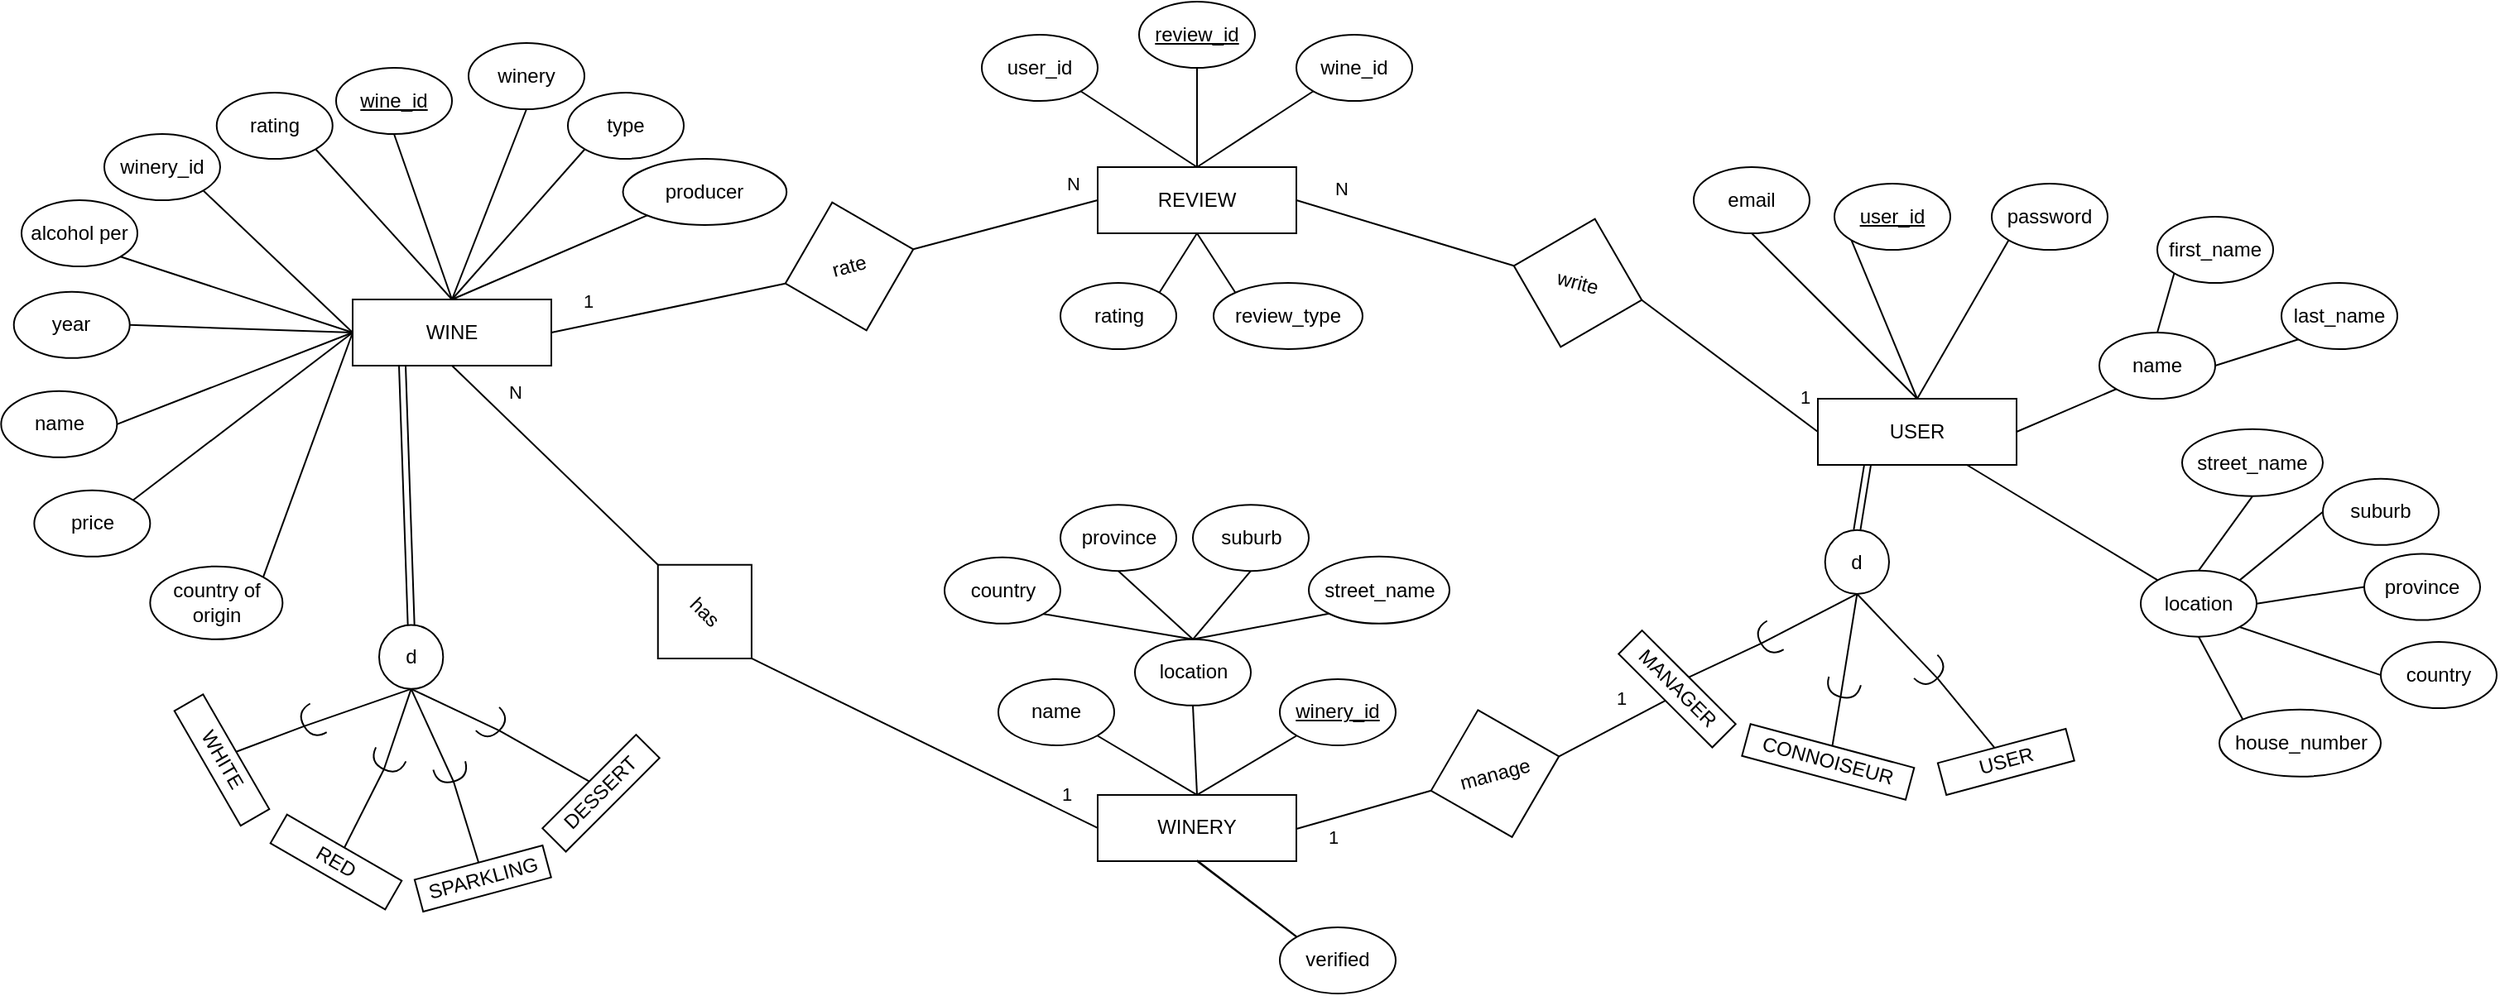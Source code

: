 <mxfile version="21.3.7" type="device">
  <diagram id="R2lEEEUBdFMjLlhIrx00" name="Page-1">
    <mxGraphModel dx="2692" dy="1970" grid="1" gridSize="10" guides="1" tooltips="1" connect="1" arrows="1" fold="1" page="1" pageScale="1" pageWidth="850" pageHeight="1100" math="0" shadow="0" extFonts="Permanent Marker^https://fonts.googleapis.com/css?family=Permanent+Marker">
      <root>
        <mxCell id="0" />
        <mxCell id="1" parent="0" />
        <mxCell id="uIdBbjLxFniSCo1o9cFx-1" value="WINE" style="rounded=0;whiteSpace=wrap;html=1;" parent="1" vertex="1">
          <mxGeometry x="20" y="70" width="120" height="40" as="geometry" />
        </mxCell>
        <mxCell id="uIdBbjLxFniSCo1o9cFx-4" value="&lt;u&gt;wine_id&lt;/u&gt;" style="ellipse;whiteSpace=wrap;html=1;" parent="1" vertex="1">
          <mxGeometry x="10" y="-70" width="70" height="40" as="geometry" />
        </mxCell>
        <mxCell id="uIdBbjLxFniSCo1o9cFx-5" value="" style="endArrow=none;html=1;rounded=0;exitX=0.5;exitY=0;exitDx=0;exitDy=0;entryX=0.5;entryY=1;entryDx=0;entryDy=0;" parent="1" source="uIdBbjLxFniSCo1o9cFx-1" target="uIdBbjLxFniSCo1o9cFx-4" edge="1">
          <mxGeometry width="50" height="50" relative="1" as="geometry">
            <mxPoint x="100" y="70" as="sourcePoint" />
            <mxPoint x="80" y="-20" as="targetPoint" />
          </mxGeometry>
        </mxCell>
        <mxCell id="uIdBbjLxFniSCo1o9cFx-6" value="type" style="ellipse;whiteSpace=wrap;html=1;" parent="1" vertex="1">
          <mxGeometry x="150" y="-55" width="70" height="40" as="geometry" />
        </mxCell>
        <mxCell id="uIdBbjLxFniSCo1o9cFx-7" value="" style="endArrow=none;html=1;rounded=0;entryX=0;entryY=1;entryDx=0;entryDy=0;exitX=0.5;exitY=0;exitDx=0;exitDy=0;" parent="1" source="uIdBbjLxFniSCo1o9cFx-1" target="uIdBbjLxFniSCo1o9cFx-6" edge="1">
          <mxGeometry width="50" height="50" relative="1" as="geometry">
            <mxPoint x="110" y="80" as="sourcePoint" />
            <mxPoint x="150.251" y="4.142" as="targetPoint" />
          </mxGeometry>
        </mxCell>
        <mxCell id="uIdBbjLxFniSCo1o9cFx-8" value="name" style="ellipse;whiteSpace=wrap;html=1;" parent="1" vertex="1">
          <mxGeometry x="-192.32" y="125.41" width="70" height="40" as="geometry" />
        </mxCell>
        <mxCell id="uIdBbjLxFniSCo1o9cFx-9" value="" style="endArrow=none;html=1;rounded=0;exitX=0;exitY=0.5;exitDx=0;exitDy=0;entryX=1;entryY=0.5;entryDx=0;entryDy=0;" parent="1" source="uIdBbjLxFniSCo1o9cFx-1" target="uIdBbjLxFniSCo1o9cFx-8" edge="1">
          <mxGeometry width="50" height="50" relative="1" as="geometry">
            <mxPoint x="40" y="90" as="sourcePoint" />
            <mxPoint x="-50" y="110" as="targetPoint" />
          </mxGeometry>
        </mxCell>
        <mxCell id="uIdBbjLxFniSCo1o9cFx-12" value="rating" style="ellipse;whiteSpace=wrap;html=1;" parent="1" vertex="1">
          <mxGeometry x="-62.12" y="-55" width="70" height="40" as="geometry" />
        </mxCell>
        <mxCell id="uIdBbjLxFniSCo1o9cFx-13" value="" style="endArrow=none;html=1;rounded=0;entryX=1;entryY=1;entryDx=0;entryDy=0;exitX=0.5;exitY=0;exitDx=0;exitDy=0;" parent="1" source="uIdBbjLxFniSCo1o9cFx-1" target="uIdBbjLxFniSCo1o9cFx-12" edge="1">
          <mxGeometry width="50" height="50" relative="1" as="geometry">
            <mxPoint x="140" y="110" as="sourcePoint" />
            <mxPoint x="390" y="360" as="targetPoint" />
          </mxGeometry>
        </mxCell>
        <mxCell id="uIdBbjLxFniSCo1o9cFx-17" value="USER" style="rounded=0;whiteSpace=wrap;html=1;" parent="1" vertex="1">
          <mxGeometry x="905" y="130" width="120" height="40" as="geometry" />
        </mxCell>
        <mxCell id="uIdBbjLxFniSCo1o9cFx-18" value="&lt;u&gt;user_id&lt;/u&gt;" style="ellipse;whiteSpace=wrap;html=1;" parent="1" vertex="1">
          <mxGeometry x="915" width="70" height="40" as="geometry" />
        </mxCell>
        <mxCell id="uIdBbjLxFniSCo1o9cFx-19" value="" style="endArrow=none;html=1;rounded=0;exitX=0.5;exitY=0;exitDx=0;exitDy=0;entryX=0;entryY=1;entryDx=0;entryDy=0;" parent="1" source="uIdBbjLxFniSCo1o9cFx-17" target="uIdBbjLxFniSCo1o9cFx-18" edge="1">
          <mxGeometry width="50" height="50" relative="1" as="geometry">
            <mxPoint x="985" y="130" as="sourcePoint" />
            <mxPoint x="965" y="40" as="targetPoint" />
          </mxGeometry>
        </mxCell>
        <mxCell id="uIdBbjLxFniSCo1o9cFx-20" value="password" style="ellipse;whiteSpace=wrap;html=1;" parent="1" vertex="1">
          <mxGeometry x="1010" width="70" height="40" as="geometry" />
        </mxCell>
        <mxCell id="uIdBbjLxFniSCo1o9cFx-21" value="" style="endArrow=none;html=1;rounded=0;entryX=0;entryY=1;entryDx=0;entryDy=0;exitX=0.5;exitY=0;exitDx=0;exitDy=0;" parent="1" source="uIdBbjLxFniSCo1o9cFx-17" target="uIdBbjLxFniSCo1o9cFx-20" edge="1">
          <mxGeometry width="50" height="50" relative="1" as="geometry">
            <mxPoint x="995" y="140" as="sourcePoint" />
            <mxPoint x="1245" y="390" as="targetPoint" />
          </mxGeometry>
        </mxCell>
        <mxCell id="uIdBbjLxFniSCo1o9cFx-22" value="name" style="ellipse;whiteSpace=wrap;html=1;" parent="1" vertex="1">
          <mxGeometry x="1075" y="90" width="70" height="40" as="geometry" />
        </mxCell>
        <mxCell id="uIdBbjLxFniSCo1o9cFx-23" value="" style="endArrow=none;html=1;rounded=0;exitX=1;exitY=0.5;exitDx=0;exitDy=0;entryX=0;entryY=1;entryDx=0;entryDy=0;" parent="1" source="uIdBbjLxFniSCo1o9cFx-17" target="uIdBbjLxFniSCo1o9cFx-22" edge="1">
          <mxGeometry width="50" height="50" relative="1" as="geometry">
            <mxPoint x="925" y="150" as="sourcePoint" />
            <mxPoint x="835" y="170" as="targetPoint" />
          </mxGeometry>
        </mxCell>
        <mxCell id="uIdBbjLxFniSCo1o9cFx-25" value="email" style="ellipse;whiteSpace=wrap;html=1;" parent="1" vertex="1">
          <mxGeometry x="830" y="-10" width="70" height="40" as="geometry" />
        </mxCell>
        <mxCell id="uIdBbjLxFniSCo1o9cFx-26" value="" style="endArrow=none;html=1;rounded=0;entryX=0.5;entryY=1;entryDx=0;entryDy=0;exitX=0.5;exitY=0;exitDx=0;exitDy=0;" parent="1" source="uIdBbjLxFniSCo1o9cFx-17" target="uIdBbjLxFniSCo1o9cFx-25" edge="1">
          <mxGeometry width="50" height="50" relative="1" as="geometry">
            <mxPoint x="1025" y="170" as="sourcePoint" />
            <mxPoint x="1275" y="420" as="targetPoint" />
          </mxGeometry>
        </mxCell>
        <mxCell id="uIdBbjLxFniSCo1o9cFx-28" value="write" style="rhombus;whiteSpace=wrap;html=1;rotation=15;" parent="1" vertex="1">
          <mxGeometry x="720" y="20" width="80" height="80" as="geometry" />
        </mxCell>
        <mxCell id="uIdBbjLxFniSCo1o9cFx-30" value="N" style="endArrow=none;html=1;rounded=0;exitX=1;exitY=0.5;exitDx=0;exitDy=0;entryX=0;entryY=0.5;entryDx=0;entryDy=0;" parent="1" source="uIdBbjLxFniSCo1o9cFx-107" target="uIdBbjLxFniSCo1o9cFx-76" edge="1">
          <mxGeometry x="0.776" y="14" width="50" height="50" relative="1" as="geometry">
            <mxPoint x="240" y="250" as="sourcePoint" />
            <mxPoint x="480" y="190" as="targetPoint" />
            <mxPoint x="1" as="offset" />
          </mxGeometry>
        </mxCell>
        <mxCell id="uIdBbjLxFniSCo1o9cFx-36" value="has" style="rhombus;whiteSpace=wrap;html=1;rotation=45;" parent="1" vertex="1">
          <mxGeometry x="192.68" y="218.66" width="80" height="80" as="geometry" />
        </mxCell>
        <mxCell id="uIdBbjLxFniSCo1o9cFx-41" value="1" style="endArrow=none;html=1;rounded=0;exitX=1;exitY=0.5;exitDx=0;exitDy=0;entryX=0;entryY=0.5;entryDx=0;entryDy=0;" parent="1" source="uIdBbjLxFniSCo1o9cFx-36" target="uIdBbjLxFniSCo1o9cFx-43" edge="1">
          <mxGeometry x="0.778" y="10" width="50" height="50" relative="1" as="geometry">
            <mxPoint x="350" y="59.48" as="sourcePoint" />
            <mxPoint x="430" y="269.48" as="targetPoint" />
            <mxPoint as="offset" />
          </mxGeometry>
        </mxCell>
        <mxCell id="uIdBbjLxFniSCo1o9cFx-42" value="N" style="endArrow=none;html=1;rounded=0;entryX=0;entryY=0.5;entryDx=0;entryDy=0;exitX=0.5;exitY=1;exitDx=0;exitDy=0;" parent="1" source="uIdBbjLxFniSCo1o9cFx-1" target="uIdBbjLxFniSCo1o9cFx-36" edge="1">
          <mxGeometry x="-0.557" y="15" width="50" height="50" relative="1" as="geometry">
            <mxPoint x="320" y="160" as="sourcePoint" />
            <mxPoint x="500" y="160" as="targetPoint" />
            <mxPoint as="offset" />
          </mxGeometry>
        </mxCell>
        <mxCell id="uIdBbjLxFniSCo1o9cFx-43" value="WINERY" style="rounded=0;whiteSpace=wrap;html=1;" parent="1" vertex="1">
          <mxGeometry x="470" y="369.48" width="120" height="40" as="geometry" />
        </mxCell>
        <mxCell id="uIdBbjLxFniSCo1o9cFx-44" value="&lt;u&gt;winery_id&lt;/u&gt;" style="ellipse;whiteSpace=wrap;html=1;" parent="1" vertex="1">
          <mxGeometry x="580" y="299.48" width="70" height="40" as="geometry" />
        </mxCell>
        <mxCell id="uIdBbjLxFniSCo1o9cFx-45" value="" style="endArrow=none;html=1;rounded=0;exitX=0.5;exitY=0;exitDx=0;exitDy=0;entryX=0;entryY=1;entryDx=0;entryDy=0;" parent="1" source="uIdBbjLxFniSCo1o9cFx-43" target="uIdBbjLxFniSCo1o9cFx-44" edge="1">
          <mxGeometry width="50" height="50" relative="1" as="geometry">
            <mxPoint x="550" y="369.48" as="sourcePoint" />
            <mxPoint x="530" y="279.48" as="targetPoint" />
          </mxGeometry>
        </mxCell>
        <mxCell id="uIdBbjLxFniSCo1o9cFx-46" value="location" style="ellipse;whiteSpace=wrap;html=1;" parent="1" vertex="1">
          <mxGeometry x="492.5" y="275.41" width="70" height="40" as="geometry" />
        </mxCell>
        <mxCell id="uIdBbjLxFniSCo1o9cFx-47" value="" style="endArrow=none;html=1;rounded=0;entryX=0.5;entryY=1;entryDx=0;entryDy=0;exitX=0.5;exitY=0;exitDx=0;exitDy=0;" parent="1" source="uIdBbjLxFniSCo1o9cFx-43" target="uIdBbjLxFniSCo1o9cFx-46" edge="1">
          <mxGeometry width="50" height="50" relative="1" as="geometry">
            <mxPoint x="560" y="379.48" as="sourcePoint" />
            <mxPoint x="810" y="629.48" as="targetPoint" />
          </mxGeometry>
        </mxCell>
        <mxCell id="uIdBbjLxFniSCo1o9cFx-50" value="verified" style="ellipse;whiteSpace=wrap;html=1;" parent="1" vertex="1">
          <mxGeometry x="580" y="449.48" width="70" height="40" as="geometry" />
        </mxCell>
        <mxCell id="uIdBbjLxFniSCo1o9cFx-51" value="name" style="ellipse;whiteSpace=wrap;html=1;" parent="1" vertex="1">
          <mxGeometry x="410" y="299.48" width="70" height="40" as="geometry" />
        </mxCell>
        <mxCell id="uIdBbjLxFniSCo1o9cFx-52" value="" style="endArrow=none;html=1;rounded=0;entryX=1;entryY=1;entryDx=0;entryDy=0;exitX=0.5;exitY=0;exitDx=0;exitDy=0;" parent="1" source="uIdBbjLxFniSCo1o9cFx-43" target="uIdBbjLxFniSCo1o9cFx-51" edge="1">
          <mxGeometry width="50" height="50" relative="1" as="geometry">
            <mxPoint x="590" y="409.48" as="sourcePoint" />
            <mxPoint x="840" y="659.48" as="targetPoint" />
          </mxGeometry>
        </mxCell>
        <mxCell id="uIdBbjLxFniSCo1o9cFx-53" value="" style="endArrow=none;html=1;rounded=0;entryX=0;entryY=0;entryDx=0;entryDy=0;exitX=0.5;exitY=1;exitDx=0;exitDy=0;" parent="1" source="uIdBbjLxFniSCo1o9cFx-43" target="uIdBbjLxFniSCo1o9cFx-50" edge="1">
          <mxGeometry width="50" height="50" relative="1" as="geometry">
            <mxPoint x="570" y="389.48" as="sourcePoint" />
            <mxPoint x="685" y="309.48" as="targetPoint" />
          </mxGeometry>
        </mxCell>
        <mxCell id="uIdBbjLxFniSCo1o9cFx-72" value="last_name" style="ellipse;whiteSpace=wrap;html=1;" parent="1" vertex="1">
          <mxGeometry x="1185" y="60" width="70" height="40" as="geometry" />
        </mxCell>
        <mxCell id="uIdBbjLxFniSCo1o9cFx-73" value="first_name" style="ellipse;whiteSpace=wrap;html=1;" parent="1" vertex="1">
          <mxGeometry x="1110" y="20" width="70" height="40" as="geometry" />
        </mxCell>
        <mxCell id="uIdBbjLxFniSCo1o9cFx-74" value="" style="endArrow=none;html=1;rounded=0;entryX=0;entryY=1;entryDx=0;entryDy=0;exitX=0.5;exitY=0;exitDx=0;exitDy=0;" parent="1" source="uIdBbjLxFniSCo1o9cFx-22" target="uIdBbjLxFniSCo1o9cFx-73" edge="1">
          <mxGeometry width="50" height="50" relative="1" as="geometry">
            <mxPoint x="965" y="100" as="sourcePoint" />
            <mxPoint x="1035" y="34" as="targetPoint" />
          </mxGeometry>
        </mxCell>
        <mxCell id="uIdBbjLxFniSCo1o9cFx-75" value="" style="endArrow=none;html=1;rounded=0;entryX=0;entryY=1;entryDx=0;entryDy=0;exitX=1;exitY=0.5;exitDx=0;exitDy=0;" parent="1" source="uIdBbjLxFniSCo1o9cFx-22" target="uIdBbjLxFniSCo1o9cFx-72" edge="1">
          <mxGeometry width="50" height="50" relative="1" as="geometry">
            <mxPoint x="975" y="110" as="sourcePoint" />
            <mxPoint x="1045" y="44" as="targetPoint" />
          </mxGeometry>
        </mxCell>
        <mxCell id="uIdBbjLxFniSCo1o9cFx-76" value="REVIEW" style="rounded=0;whiteSpace=wrap;html=1;" parent="1" vertex="1">
          <mxGeometry x="470" y="-10" width="120" height="40" as="geometry" />
        </mxCell>
        <mxCell id="uIdBbjLxFniSCo1o9cFx-77" value="&lt;u&gt;review_id&lt;/u&gt;" style="ellipse;whiteSpace=wrap;html=1;" parent="1" vertex="1">
          <mxGeometry x="495" y="-110" width="70" height="40" as="geometry" />
        </mxCell>
        <mxCell id="uIdBbjLxFniSCo1o9cFx-78" value="" style="endArrow=none;html=1;rounded=0;exitX=0.5;exitY=0;exitDx=0;exitDy=0;entryX=0.5;entryY=1;entryDx=0;entryDy=0;" parent="1" source="uIdBbjLxFniSCo1o9cFx-76" target="uIdBbjLxFniSCo1o9cFx-77" edge="1">
          <mxGeometry width="50" height="50" relative="1" as="geometry">
            <mxPoint x="550" y="10" as="sourcePoint" />
            <mxPoint x="530" y="-80" as="targetPoint" />
          </mxGeometry>
        </mxCell>
        <mxCell id="uIdBbjLxFniSCo1o9cFx-79" value="wine_id" style="ellipse;whiteSpace=wrap;html=1;" parent="1" vertex="1">
          <mxGeometry x="590" y="-90" width="70" height="40" as="geometry" />
        </mxCell>
        <mxCell id="uIdBbjLxFniSCo1o9cFx-80" value="" style="endArrow=none;html=1;rounded=0;entryX=0;entryY=1;entryDx=0;entryDy=0;exitX=0.5;exitY=0;exitDx=0;exitDy=0;" parent="1" source="uIdBbjLxFniSCo1o9cFx-76" target="uIdBbjLxFniSCo1o9cFx-79" edge="1">
          <mxGeometry width="50" height="50" relative="1" as="geometry">
            <mxPoint x="560" y="20" as="sourcePoint" />
            <mxPoint x="810" y="270" as="targetPoint" />
          </mxGeometry>
        </mxCell>
        <mxCell id="uIdBbjLxFniSCo1o9cFx-82" value="1" style="endArrow=none;html=1;rounded=0;exitX=1;exitY=0.5;exitDx=0;exitDy=0;entryX=0;entryY=0.5;entryDx=0;entryDy=0;" parent="1" source="uIdBbjLxFniSCo1o9cFx-28" target="uIdBbjLxFniSCo1o9cFx-17" edge="1">
          <mxGeometry x="0.705" y="12" width="50" height="50" relative="1" as="geometry">
            <mxPoint x="450" y="70" as="sourcePoint" />
            <mxPoint x="610" y="70" as="targetPoint" />
            <mxPoint as="offset" />
          </mxGeometry>
        </mxCell>
        <mxCell id="uIdBbjLxFniSCo1o9cFx-83" value="user_id" style="ellipse;whiteSpace=wrap;html=1;" parent="1" vertex="1">
          <mxGeometry x="400" y="-90" width="70" height="40" as="geometry" />
        </mxCell>
        <mxCell id="uIdBbjLxFniSCo1o9cFx-84" value="" style="endArrow=none;html=1;rounded=0;entryX=1;entryY=1;entryDx=0;entryDy=0;exitX=0.5;exitY=0;exitDx=0;exitDy=0;" parent="1" source="uIdBbjLxFniSCo1o9cFx-76" target="uIdBbjLxFniSCo1o9cFx-83" edge="1">
          <mxGeometry width="50" height="50" relative="1" as="geometry">
            <mxPoint x="590" y="50" as="sourcePoint" />
            <mxPoint x="840" y="300" as="targetPoint" />
          </mxGeometry>
        </mxCell>
        <mxCell id="uIdBbjLxFniSCo1o9cFx-102" value="N" style="endArrow=none;html=1;rounded=0;exitX=1;exitY=0.5;exitDx=0;exitDy=0;entryX=0;entryY=0.5;entryDx=0;entryDy=0;" parent="1" source="uIdBbjLxFniSCo1o9cFx-76" target="uIdBbjLxFniSCo1o9cFx-28" edge="1">
          <mxGeometry x="-0.654" y="14" width="50" height="50" relative="1" as="geometry">
            <mxPoint x="780" y="210" as="sourcePoint" />
            <mxPoint x="925" y="260" as="targetPoint" />
            <mxPoint as="offset" />
          </mxGeometry>
        </mxCell>
        <mxCell id="uIdBbjLxFniSCo1o9cFx-107" value="rate" style="rhombus;whiteSpace=wrap;html=1;rotation=-15;" parent="1" vertex="1">
          <mxGeometry x="280" y="10" width="80" height="80" as="geometry" />
        </mxCell>
        <mxCell id="uIdBbjLxFniSCo1o9cFx-112" value="1" style="endArrow=none;html=1;rounded=0;exitX=1;exitY=0.5;exitDx=0;exitDy=0;entryX=0;entryY=0.5;entryDx=0;entryDy=0;" parent="1" source="uIdBbjLxFniSCo1o9cFx-1" target="uIdBbjLxFniSCo1o9cFx-107" edge="1">
          <mxGeometry x="-0.654" y="14" width="50" height="50" relative="1" as="geometry">
            <mxPoint x="240" y="-140" as="sourcePoint" />
            <mxPoint x="545" y="90" as="targetPoint" />
            <mxPoint as="offset" />
          </mxGeometry>
        </mxCell>
        <mxCell id="uIdBbjLxFniSCo1o9cFx-123" value="WHITE" style="rounded=0;whiteSpace=wrap;html=1;rotation=60;" parent="1" vertex="1">
          <mxGeometry x="-99" y="338.38" width="80" height="20" as="geometry" />
        </mxCell>
        <mxCell id="uIdBbjLxFniSCo1o9cFx-124" value="RED" style="rounded=0;whiteSpace=wrap;html=1;rotation=30;" parent="1" vertex="1">
          <mxGeometry x="-30" y="400.0" width="80" height="20" as="geometry" />
        </mxCell>
        <mxCell id="uIdBbjLxFniSCo1o9cFx-125" value="SPARKLING" style="rounded=0;whiteSpace=wrap;html=1;rotation=-15;" parent="1" vertex="1">
          <mxGeometry x="58.66" y="410.0" width="80" height="20" as="geometry" />
        </mxCell>
        <mxCell id="uIdBbjLxFniSCo1o9cFx-137" value="year" style="ellipse;whiteSpace=wrap;html=1;" parent="1" vertex="1">
          <mxGeometry x="-184.64" y="65.41" width="70" height="40" as="geometry" />
        </mxCell>
        <mxCell id="uIdBbjLxFniSCo1o9cFx-138" value="" style="endArrow=none;html=1;rounded=0;exitX=0;exitY=0.5;exitDx=0;exitDy=0;entryX=1;entryY=0.5;entryDx=0;entryDy=0;" parent="1" source="uIdBbjLxFniSCo1o9cFx-1" target="uIdBbjLxFniSCo1o9cFx-137" edge="1">
          <mxGeometry width="50" height="50" relative="1" as="geometry">
            <mxPoint x="90" y="80" as="sourcePoint" />
            <mxPoint x="-50" y="100" as="targetPoint" />
          </mxGeometry>
        </mxCell>
        <mxCell id="uIdBbjLxFniSCo1o9cFx-140" value="location" style="ellipse;whiteSpace=wrap;html=1;" parent="1" vertex="1">
          <mxGeometry x="1100" y="233.83" width="70" height="40" as="geometry" />
        </mxCell>
        <mxCell id="uIdBbjLxFniSCo1o9cFx-141" value="" style="endArrow=none;html=1;rounded=0;entryX=0;entryY=0;entryDx=0;entryDy=0;exitX=0.75;exitY=1;exitDx=0;exitDy=0;" parent="1" source="uIdBbjLxFniSCo1o9cFx-17" target="uIdBbjLxFniSCo1o9cFx-140" edge="1">
          <mxGeometry width="50" height="50" relative="1" as="geometry">
            <mxPoint x="950" y="289.52" as="sourcePoint" />
            <mxPoint x="1230" y="550" as="targetPoint" />
          </mxGeometry>
        </mxCell>
        <mxCell id="uIdBbjLxFniSCo1o9cFx-142" value="street_name" style="ellipse;whiteSpace=wrap;html=1;" parent="1" vertex="1">
          <mxGeometry x="1125" y="148.38" width="85" height="40.52" as="geometry" />
        </mxCell>
        <mxCell id="uIdBbjLxFniSCo1o9cFx-143" value="" style="endArrow=none;html=1;rounded=0;entryX=0.5;entryY=1;entryDx=0;entryDy=0;exitX=0.5;exitY=0;exitDx=0;exitDy=0;" parent="1" source="uIdBbjLxFniSCo1o9cFx-140" target="uIdBbjLxFniSCo1o9cFx-142" edge="1">
          <mxGeometry width="50" height="50" relative="1" as="geometry">
            <mxPoint x="1165" y="288.42" as="sourcePoint" />
            <mxPoint x="915" y="713.31" as="targetPoint" />
          </mxGeometry>
        </mxCell>
        <mxCell id="uIdBbjLxFniSCo1o9cFx-144" value="suburb" style="ellipse;whiteSpace=wrap;html=1;" parent="1" vertex="1">
          <mxGeometry x="1210" y="178.38" width="70" height="40" as="geometry" />
        </mxCell>
        <mxCell id="uIdBbjLxFniSCo1o9cFx-145" value="" style="endArrow=none;html=1;rounded=0;entryX=0;entryY=0.5;entryDx=0;entryDy=0;exitX=1;exitY=0;exitDx=0;exitDy=0;" parent="1" source="uIdBbjLxFniSCo1o9cFx-140" target="uIdBbjLxFniSCo1o9cFx-144" edge="1">
          <mxGeometry width="50" height="50" relative="1" as="geometry">
            <mxPoint x="1165" y="288.42" as="sourcePoint" />
            <mxPoint x="1340" y="683.79" as="targetPoint" />
          </mxGeometry>
        </mxCell>
        <mxCell id="uIdBbjLxFniSCo1o9cFx-149" value="province" style="ellipse;whiteSpace=wrap;html=1;" parent="1" vertex="1">
          <mxGeometry x="1235" y="223.79" width="70" height="40" as="geometry" />
        </mxCell>
        <mxCell id="uIdBbjLxFniSCo1o9cFx-150" value="country" style="ellipse;whiteSpace=wrap;html=1;" parent="1" vertex="1">
          <mxGeometry x="1245" y="277.04" width="70" height="40" as="geometry" />
        </mxCell>
        <mxCell id="uIdBbjLxFniSCo1o9cFx-151" value="" style="endArrow=none;html=1;rounded=0;entryX=0;entryY=0.5;entryDx=0;entryDy=0;exitX=1;exitY=0.5;exitDx=0;exitDy=0;" parent="1" source="uIdBbjLxFniSCo1o9cFx-140" target="uIdBbjLxFniSCo1o9cFx-149" edge="1">
          <mxGeometry width="50" height="50" relative="1" as="geometry">
            <mxPoint x="1165" y="288.42" as="sourcePoint" />
            <mxPoint x="1230" y="364.83" as="targetPoint" />
          </mxGeometry>
        </mxCell>
        <mxCell id="uIdBbjLxFniSCo1o9cFx-152" value="" style="endArrow=none;html=1;rounded=0;entryX=0;entryY=0.5;entryDx=0;entryDy=0;exitX=1;exitY=1;exitDx=0;exitDy=0;" parent="1" source="uIdBbjLxFniSCo1o9cFx-140" target="uIdBbjLxFniSCo1o9cFx-150" edge="1">
          <mxGeometry width="50" height="50" relative="1" as="geometry">
            <mxPoint x="1165" y="288.42" as="sourcePoint" />
            <mxPoint x="1240" y="374.83" as="targetPoint" />
          </mxGeometry>
        </mxCell>
        <mxCell id="uIdBbjLxFniSCo1o9cFx-153" value="street_name" style="ellipse;whiteSpace=wrap;html=1;" parent="1" vertex="1">
          <mxGeometry x="597.5" y="225.41" width="85" height="40.52" as="geometry" />
        </mxCell>
        <mxCell id="uIdBbjLxFniSCo1o9cFx-154" value="suburb" style="ellipse;whiteSpace=wrap;html=1;" parent="1" vertex="1">
          <mxGeometry x="527.5" y="194.07" width="70" height="40" as="geometry" />
        </mxCell>
        <mxCell id="uIdBbjLxFniSCo1o9cFx-155" value="province" style="ellipse;whiteSpace=wrap;html=1;" parent="1" vertex="1">
          <mxGeometry x="447.5" y="194.07" width="70" height="40" as="geometry" />
        </mxCell>
        <mxCell id="uIdBbjLxFniSCo1o9cFx-156" value="country" style="ellipse;whiteSpace=wrap;html=1;" parent="1" vertex="1">
          <mxGeometry x="377.5" y="225.93" width="70" height="40" as="geometry" />
        </mxCell>
        <mxCell id="uIdBbjLxFniSCo1o9cFx-157" value="" style="endArrow=none;html=1;rounded=0;entryX=1;entryY=1;entryDx=0;entryDy=0;exitX=0.5;exitY=0;exitDx=0;exitDy=0;" parent="1" source="uIdBbjLxFniSCo1o9cFx-46" target="uIdBbjLxFniSCo1o9cFx-156" edge="1">
          <mxGeometry width="50" height="50" relative="1" as="geometry">
            <mxPoint x="537.5" y="390.34" as="sourcePoint" />
            <mxPoint x="537.5" y="325.34" as="targetPoint" />
          </mxGeometry>
        </mxCell>
        <mxCell id="uIdBbjLxFniSCo1o9cFx-158" value="" style="endArrow=none;html=1;rounded=0;entryX=0.5;entryY=1;entryDx=0;entryDy=0;exitX=0.5;exitY=0;exitDx=0;exitDy=0;" parent="1" source="uIdBbjLxFniSCo1o9cFx-46" target="uIdBbjLxFniSCo1o9cFx-155" edge="1">
          <mxGeometry width="50" height="50" relative="1" as="geometry">
            <mxPoint x="547.5" y="400.34" as="sourcePoint" />
            <mxPoint x="547.5" y="335.34" as="targetPoint" />
          </mxGeometry>
        </mxCell>
        <mxCell id="uIdBbjLxFniSCo1o9cFx-159" value="" style="endArrow=none;html=1;rounded=0;entryX=0.5;entryY=1;entryDx=0;entryDy=0;exitX=0.5;exitY=0;exitDx=0;exitDy=0;" parent="1" source="uIdBbjLxFniSCo1o9cFx-46" target="uIdBbjLxFniSCo1o9cFx-154" edge="1">
          <mxGeometry width="50" height="50" relative="1" as="geometry">
            <mxPoint x="557.5" y="410.34" as="sourcePoint" />
            <mxPoint x="557.5" y="345.34" as="targetPoint" />
          </mxGeometry>
        </mxCell>
        <mxCell id="uIdBbjLxFniSCo1o9cFx-160" value="" style="endArrow=none;html=1;rounded=0;entryX=0;entryY=1;entryDx=0;entryDy=0;exitX=0.5;exitY=0;exitDx=0;exitDy=0;" parent="1" source="uIdBbjLxFniSCo1o9cFx-46" target="uIdBbjLxFniSCo1o9cFx-153" edge="1">
          <mxGeometry width="50" height="50" relative="1" as="geometry">
            <mxPoint x="567.5" y="420.34" as="sourcePoint" />
            <mxPoint x="567.5" y="355.34" as="targetPoint" />
          </mxGeometry>
        </mxCell>
        <mxCell id="uIdBbjLxFniSCo1o9cFx-162" value="house_number" style="ellipse;whiteSpace=wrap;html=1;" parent="1" vertex="1">
          <mxGeometry x="1147.5" y="317.86" width="97.5" height="40.52" as="geometry" />
        </mxCell>
        <mxCell id="uIdBbjLxFniSCo1o9cFx-163" value="" style="endArrow=none;html=1;rounded=0;entryX=0;entryY=0;entryDx=0;entryDy=0;exitX=0.5;exitY=1;exitDx=0;exitDy=0;" parent="1" source="uIdBbjLxFniSCo1o9cFx-140" target="uIdBbjLxFniSCo1o9cFx-162" edge="1">
          <mxGeometry width="50" height="50" relative="1" as="geometry">
            <mxPoint x="1165" y="288.42" as="sourcePoint" />
            <mxPoint x="670" y="687.38" as="targetPoint" />
          </mxGeometry>
        </mxCell>
        <mxCell id="uIdBbjLxFniSCo1o9cFx-165" value="producer" style="ellipse;whiteSpace=wrap;html=1;" parent="1" vertex="1">
          <mxGeometry x="183.26" y="-15" width="98.84" height="40" as="geometry" />
        </mxCell>
        <mxCell id="uIdBbjLxFniSCo1o9cFx-166" value="" style="endArrow=none;html=1;rounded=0;entryX=0;entryY=1;entryDx=0;entryDy=0;exitX=0.5;exitY=0;exitDx=0;exitDy=0;" parent="1" source="uIdBbjLxFniSCo1o9cFx-1" target="uIdBbjLxFniSCo1o9cFx-165" edge="1">
          <mxGeometry width="50" height="50" relative="1" as="geometry">
            <mxPoint x="131.16" y="95" as="sourcePoint" />
            <mxPoint x="211.411" y="39.142" as="targetPoint" />
          </mxGeometry>
        </mxCell>
        <mxCell id="uIdBbjLxFniSCo1o9cFx-167" value="country of origin" style="ellipse;whiteSpace=wrap;html=1;" parent="1" vertex="1">
          <mxGeometry x="-102.32" y="231.34" width="80" height="44.07" as="geometry" />
        </mxCell>
        <mxCell id="uIdBbjLxFniSCo1o9cFx-168" value="" style="endArrow=none;html=1;rounded=0;exitX=0;exitY=0.5;exitDx=0;exitDy=0;entryX=1;entryY=0;entryDx=0;entryDy=0;" parent="1" source="uIdBbjLxFniSCo1o9cFx-1" target="uIdBbjLxFniSCo1o9cFx-167" edge="1">
          <mxGeometry width="50" height="50" relative="1" as="geometry">
            <mxPoint x="30" y="200" as="sourcePoint" />
            <mxPoint x="-40" y="220" as="targetPoint" />
          </mxGeometry>
        </mxCell>
        <mxCell id="uIdBbjLxFniSCo1o9cFx-169" value="price" style="ellipse;whiteSpace=wrap;html=1;" parent="1" vertex="1">
          <mxGeometry x="-172.32" y="185.41" width="70" height="40" as="geometry" />
        </mxCell>
        <mxCell id="uIdBbjLxFniSCo1o9cFx-170" value="" style="endArrow=none;html=1;rounded=0;exitX=0;exitY=0.5;exitDx=0;exitDy=0;entryX=1;entryY=0;entryDx=0;entryDy=0;" parent="1" source="uIdBbjLxFniSCo1o9cFx-1" target="uIdBbjLxFniSCo1o9cFx-169" edge="1">
          <mxGeometry width="50" height="50" relative="1" as="geometry">
            <mxPoint x="30" y="200" as="sourcePoint" />
            <mxPoint x="-40" y="210" as="targetPoint" />
          </mxGeometry>
        </mxCell>
        <mxCell id="uIdBbjLxFniSCo1o9cFx-171" value="alcohol per" style="ellipse;whiteSpace=wrap;html=1;" parent="1" vertex="1">
          <mxGeometry x="-180" y="10" width="70" height="40" as="geometry" />
        </mxCell>
        <mxCell id="uIdBbjLxFniSCo1o9cFx-172" value="" style="endArrow=none;html=1;rounded=0;exitX=0;exitY=0.5;exitDx=0;exitDy=0;entryX=1;entryY=1;entryDx=0;entryDy=0;" parent="1" source="uIdBbjLxFniSCo1o9cFx-1" target="uIdBbjLxFniSCo1o9cFx-171" edge="1">
          <mxGeometry width="50" height="50" relative="1" as="geometry">
            <mxPoint x="37.68" y="40" as="sourcePoint" />
            <mxPoint x="-32.32" y="50" as="targetPoint" />
          </mxGeometry>
        </mxCell>
        <mxCell id="kYZ5bdaNt_2jnJTmbMFZ-34" value="DESSERT" style="rounded=0;whiteSpace=wrap;html=1;rotation=-45;" parent="1" vertex="1">
          <mxGeometry x="130" y="358.38" width="80" height="20" as="geometry" />
        </mxCell>
        <mxCell id="7i4iARAtb6lpRAXqWtTC-3" value="" style="endArrow=none;html=1;rounded=0;exitX=1;exitY=0.5;exitDx=0;exitDy=0;entryX=0.5;entryY=0;entryDx=0;entryDy=0;exitPerimeter=0;" parent="1" source="7i4iARAtb6lpRAXqWtTC-41" target="7i4iARAtb6lpRAXqWtTC-7" edge="1">
          <mxGeometry width="50" height="50" relative="1" as="geometry">
            <mxPoint x="932.615" y="295.446" as="sourcePoint" />
            <mxPoint x="847.68" y="415.77" as="targetPoint" />
          </mxGeometry>
        </mxCell>
        <mxCell id="7i4iARAtb6lpRAXqWtTC-4" value="" style="endArrow=none;html=1;rounded=0;entryX=0.5;entryY=0;entryDx=0;entryDy=0;exitX=1;exitY=0.5;exitDx=0;exitDy=0;exitPerimeter=0;" parent="1" source="7i4iARAtb6lpRAXqWtTC-42" target="7i4iARAtb6lpRAXqWtTC-6" edge="1">
          <mxGeometry width="50" height="50" relative="1" as="geometry">
            <mxPoint x="932.615" y="295.446" as="sourcePoint" />
            <mxPoint x="897.68" y="435.77" as="targetPoint" />
          </mxGeometry>
        </mxCell>
        <mxCell id="7i4iARAtb6lpRAXqWtTC-5" value="" style="endArrow=none;html=1;rounded=0;exitX=0.5;exitY=1;exitDx=0;exitDy=0;entryX=1;entryY=0.5;entryDx=0;entryDy=0;entryPerimeter=0;" parent="1" source="7i4iARAtb6lpRAXqWtTC-38" target="7i4iARAtb6lpRAXqWtTC-43" edge="1">
          <mxGeometry width="50" height="50" relative="1" as="geometry">
            <mxPoint x="942.615" y="294.626" as="sourcePoint" />
            <mxPoint x="990" y="479.03" as="targetPoint" />
          </mxGeometry>
        </mxCell>
        <mxCell id="7i4iARAtb6lpRAXqWtTC-6" value="CONNOISEUR" style="rounded=0;whiteSpace=wrap;html=1;rotation=15;" parent="1" vertex="1">
          <mxGeometry x="860" y="339.48" width="102.32" height="20" as="geometry" />
        </mxCell>
        <mxCell id="7i4iARAtb6lpRAXqWtTC-7" value="MANAGER" style="rounded=0;whiteSpace=wrap;html=1;rotation=45;" parent="1" vertex="1">
          <mxGeometry x="780" y="295.41" width="80" height="20" as="geometry" />
        </mxCell>
        <mxCell id="7i4iARAtb6lpRAXqWtTC-8" value="USER" style="rounded=0;whiteSpace=wrap;html=1;rotation=-15;" parent="1" vertex="1">
          <mxGeometry x="978.66" y="339.48" width="80" height="20" as="geometry" />
        </mxCell>
        <mxCell id="7i4iARAtb6lpRAXqWtTC-28" value="" style="endArrow=none;html=1;rounded=0;entryX=0;entryY=0;entryDx=0;entryDy=0;exitX=0.5;exitY=1;exitDx=0;exitDy=0;" parent="1" edge="1">
          <mxGeometry width="50" height="50" relative="1" as="geometry">
            <mxPoint x="530" y="409" as="sourcePoint" />
            <mxPoint x="590" y="455" as="targetPoint" />
          </mxGeometry>
        </mxCell>
        <mxCell id="7i4iARAtb6lpRAXqWtTC-34" value="review_type&lt;br&gt;" style="ellipse;whiteSpace=wrap;html=1;" parent="1" vertex="1">
          <mxGeometry x="540" y="60" width="90" height="40" as="geometry" />
        </mxCell>
        <mxCell id="7i4iARAtb6lpRAXqWtTC-35" value="" style="endArrow=none;html=1;rounded=0;entryX=0;entryY=0;entryDx=0;entryDy=0;exitX=0.5;exitY=1;exitDx=0;exitDy=0;" parent="1" source="uIdBbjLxFniSCo1o9cFx-76" target="7i4iARAtb6lpRAXqWtTC-34" edge="1">
          <mxGeometry width="50" height="50" relative="1" as="geometry">
            <mxPoint x="527.5" y="39.52" as="sourcePoint" />
            <mxPoint x="587.5" y="85.52" as="targetPoint" />
          </mxGeometry>
        </mxCell>
        <mxCell id="7i4iARAtb6lpRAXqWtTC-36" value="rating" style="ellipse;whiteSpace=wrap;html=1;" parent="1" vertex="1">
          <mxGeometry x="447.5" y="60.0" width="70" height="40" as="geometry" />
        </mxCell>
        <mxCell id="7i4iARAtb6lpRAXqWtTC-37" value="" style="endArrow=none;html=1;rounded=0;exitX=0.5;exitY=1;exitDx=0;exitDy=0;entryX=1;entryY=0;entryDx=0;entryDy=0;" parent="1" source="uIdBbjLxFniSCo1o9cFx-76" target="7i4iARAtb6lpRAXqWtTC-36" edge="1">
          <mxGeometry width="50" height="50" relative="1" as="geometry">
            <mxPoint x="527.5" y="40" as="sourcePoint" />
            <mxPoint x="397.5" y="40.48" as="targetPoint" />
          </mxGeometry>
        </mxCell>
        <mxCell id="7i4iARAtb6lpRAXqWtTC-38" value="d" style="ellipse;whiteSpace=wrap;html=1;aspect=fixed;" parent="1" vertex="1">
          <mxGeometry x="909.34" y="209.33" width="38.66" height="38.66" as="geometry" />
        </mxCell>
        <mxCell id="7i4iARAtb6lpRAXqWtTC-43" value="" style="shape=requiredInterface;html=1;verticalLabelPosition=bottom;sketch=0;rotation=45;" parent="1" vertex="1">
          <mxGeometry x="968.66" y="285.41" width="10" height="20" as="geometry" />
        </mxCell>
        <mxCell id="7i4iARAtb6lpRAXqWtTC-45" value="" style="endArrow=none;html=1;rounded=0;entryX=1;entryY=0.5;entryDx=0;entryDy=0;exitX=0.5;exitY=1;exitDx=0;exitDy=0;entryPerimeter=0;" parent="1" source="7i4iARAtb6lpRAXqWtTC-38" target="7i4iARAtb6lpRAXqWtTC-42" edge="1">
          <mxGeometry width="50" height="50" relative="1" as="geometry">
            <mxPoint x="934" y="247.67" as="sourcePoint" />
            <mxPoint x="960" y="349.67" as="targetPoint" />
          </mxGeometry>
        </mxCell>
        <mxCell id="7i4iARAtb6lpRAXqWtTC-42" value="" style="shape=requiredInterface;html=1;verticalLabelPosition=bottom;sketch=0;rotation=105;" parent="1" vertex="1">
          <mxGeometry x="915" y="295.41" width="10" height="20" as="geometry" />
        </mxCell>
        <mxCell id="7i4iARAtb6lpRAXqWtTC-47" value="" style="endArrow=none;html=1;rounded=0;exitX=0.5;exitY=1;exitDx=0;exitDy=0;entryX=1;entryY=0.5;entryDx=0;entryDy=0;entryPerimeter=0;" parent="1" source="7i4iARAtb6lpRAXqWtTC-38" target="7i4iARAtb6lpRAXqWtTC-41" edge="1">
          <mxGeometry width="50" height="50" relative="1" as="geometry">
            <mxPoint x="934" y="247.67" as="sourcePoint" />
            <mxPoint x="870" y="315.67" as="targetPoint" />
          </mxGeometry>
        </mxCell>
        <mxCell id="7i4iARAtb6lpRAXqWtTC-41" value="" style="shape=requiredInterface;html=1;verticalLabelPosition=bottom;sketch=0;rotation=-210;" parent="1" vertex="1">
          <mxGeometry x="870" y="265.41" width="10" height="20" as="geometry" />
        </mxCell>
        <mxCell id="7i4iARAtb6lpRAXqWtTC-50" value="" style="endArrow=none;html=1;rounded=0;exitX=1;exitY=0.5;exitDx=0;exitDy=0;exitPerimeter=0;" parent="1" source="7i4iARAtb6lpRAXqWtTC-43" target="7i4iARAtb6lpRAXqWtTC-8" edge="1">
          <mxGeometry width="50" height="50" relative="1" as="geometry">
            <mxPoint x="934" y="258.49" as="sourcePoint" />
            <mxPoint x="1040" y="342.49" as="targetPoint" />
          </mxGeometry>
        </mxCell>
        <mxCell id="7i4iARAtb6lpRAXqWtTC-52" value="" style="shape=link;html=1;rounded=0;exitX=0.25;exitY=1;exitDx=0;exitDy=0;entryX=0.5;entryY=0;entryDx=0;entryDy=0;" parent="1" source="uIdBbjLxFniSCo1o9cFx-17" target="7i4iARAtb6lpRAXqWtTC-38" edge="1">
          <mxGeometry relative="1" as="geometry">
            <mxPoint x="905" y="445.58" as="sourcePoint" />
            <mxPoint x="1065" y="445.58" as="targetPoint" />
          </mxGeometry>
        </mxCell>
        <mxCell id="7i4iARAtb6lpRAXqWtTC-57" value="1" style="endArrow=none;html=1;rounded=0;exitX=1;exitY=0.5;exitDx=0;exitDy=0;entryX=0.5;entryY=1;entryDx=0;entryDy=0;" parent="1" source="7i4iARAtb6lpRAXqWtTC-58" target="7i4iARAtb6lpRAXqWtTC-7" edge="1">
          <mxGeometry x="0.379" y="14" width="50" height="50" relative="1" as="geometry">
            <mxPoint x="678.464" y="351.356" as="sourcePoint" />
            <mxPoint x="925" y="279.98" as="targetPoint" />
            <mxPoint as="offset" />
            <Array as="points" />
          </mxGeometry>
        </mxCell>
        <mxCell id="7i4iARAtb6lpRAXqWtTC-58" value="manage" style="rhombus;whiteSpace=wrap;html=1;rotation=-15;" parent="1" vertex="1">
          <mxGeometry x="670" y="316.79" width="80" height="79.48" as="geometry" />
        </mxCell>
        <mxCell id="7i4iARAtb6lpRAXqWtTC-59" value="1" style="endArrow=none;html=1;rounded=0;entryX=0;entryY=0.5;entryDx=0;entryDy=0;" parent="1" target="7i4iARAtb6lpRAXqWtTC-58" edge="1">
          <mxGeometry x="-0.543" y="-11" width="50" height="50" relative="1" as="geometry">
            <mxPoint x="590" y="390" as="sourcePoint" />
            <mxPoint x="915" y="378" as="targetPoint" />
            <mxPoint as="offset" />
            <Array as="points" />
          </mxGeometry>
        </mxCell>
        <mxCell id="LLkszGIQ4BImyIRacERr-1" value="winery_id" style="ellipse;whiteSpace=wrap;html=1;" parent="1" vertex="1">
          <mxGeometry x="-130" y="-30" width="70" height="40" as="geometry" />
        </mxCell>
        <mxCell id="LLkszGIQ4BImyIRacERr-2" value="" style="endArrow=none;html=1;rounded=0;exitX=0;exitY=0.5;exitDx=0;exitDy=0;entryX=1;entryY=1;entryDx=0;entryDy=0;" parent="1" source="uIdBbjLxFniSCo1o9cFx-1" target="LLkszGIQ4BImyIRacERr-1" edge="1">
          <mxGeometry width="50" height="50" relative="1" as="geometry">
            <mxPoint x="50" y="50" as="sourcePoint" />
            <mxPoint x="-2.32" y="10" as="targetPoint" />
          </mxGeometry>
        </mxCell>
        <mxCell id="LLkszGIQ4BImyIRacERr-4" value="winery" style="ellipse;whiteSpace=wrap;html=1;" parent="1" vertex="1">
          <mxGeometry x="90" y="-85" width="70" height="40" as="geometry" />
        </mxCell>
        <mxCell id="LLkszGIQ4BImyIRacERr-5" value="" style="endArrow=none;html=1;rounded=0;entryX=0.5;entryY=1;entryDx=0;entryDy=0;exitX=0.5;exitY=0;exitDx=0;exitDy=0;" parent="1" source="uIdBbjLxFniSCo1o9cFx-1" target="LLkszGIQ4BImyIRacERr-4" edge="1">
          <mxGeometry width="50" height="50" relative="1" as="geometry">
            <mxPoint x="20" y="40" as="sourcePoint" />
            <mxPoint x="90.251" y="-25.858" as="targetPoint" />
          </mxGeometry>
        </mxCell>
        <mxCell id="HN6Kcu9OEEwW1HWX-eMz-1" value="" style="endArrow=none;html=1;rounded=0;exitX=1;exitY=0.5;exitDx=0;exitDy=0;entryX=0.5;entryY=0;entryDx=0;entryDy=0;exitPerimeter=0;" edge="1" parent="1" source="HN6Kcu9OEEwW1HWX-eMz-10" target="uIdBbjLxFniSCo1o9cFx-123">
          <mxGeometry width="50" height="50" relative="1" as="geometry">
            <mxPoint x="43.615" y="282.696" as="sourcePoint" />
            <mxPoint x="-61.929" y="285.589" as="targetPoint" />
          </mxGeometry>
        </mxCell>
        <mxCell id="HN6Kcu9OEEwW1HWX-eMz-2" value="" style="endArrow=none;html=1;rounded=0;entryX=0.5;entryY=0;entryDx=0;entryDy=0;exitX=1;exitY=0.5;exitDx=0;exitDy=0;exitPerimeter=0;" edge="1" parent="1" source="HN6Kcu9OEEwW1HWX-eMz-8" target="uIdBbjLxFniSCo1o9cFx-125">
          <mxGeometry width="50" height="50" relative="1" as="geometry">
            <mxPoint x="43.615" y="282.696" as="sourcePoint" />
            <mxPoint x="25" y="327.25" as="targetPoint" />
          </mxGeometry>
        </mxCell>
        <mxCell id="HN6Kcu9OEEwW1HWX-eMz-3" value="" style="endArrow=none;html=1;rounded=0;exitX=0.5;exitY=1;exitDx=0;exitDy=0;entryX=1;entryY=0.5;entryDx=0;entryDy=0;entryPerimeter=0;" edge="1" parent="1" source="HN6Kcu9OEEwW1HWX-eMz-5" target="HN6Kcu9OEEwW1HWX-eMz-6">
          <mxGeometry width="50" height="50" relative="1" as="geometry">
            <mxPoint x="53.615" y="281.876" as="sourcePoint" />
            <mxPoint x="101" y="466.28" as="targetPoint" />
          </mxGeometry>
        </mxCell>
        <mxCell id="HN6Kcu9OEEwW1HWX-eMz-5" value="d" style="ellipse;whiteSpace=wrap;html=1;aspect=fixed;" vertex="1" parent="1">
          <mxGeometry x="36.0" y="266.75" width="38.66" height="38.66" as="geometry" />
        </mxCell>
        <mxCell id="HN6Kcu9OEEwW1HWX-eMz-6" value="" style="shape=requiredInterface;html=1;verticalLabelPosition=bottom;sketch=0;rotation=45;" vertex="1" parent="1">
          <mxGeometry x="100.0" y="317.04" width="10" height="20" as="geometry" />
        </mxCell>
        <mxCell id="HN6Kcu9OEEwW1HWX-eMz-7" value="" style="endArrow=none;html=1;rounded=0;entryX=1;entryY=0.5;entryDx=0;entryDy=0;exitX=0.5;exitY=1;exitDx=0;exitDy=0;entryPerimeter=0;" edge="1" parent="1" source="HN6Kcu9OEEwW1HWX-eMz-5" target="HN6Kcu9OEEwW1HWX-eMz-8">
          <mxGeometry width="50" height="50" relative="1" as="geometry">
            <mxPoint x="45" y="234.92" as="sourcePoint" />
            <mxPoint x="71" y="336.92" as="targetPoint" />
          </mxGeometry>
        </mxCell>
        <mxCell id="HN6Kcu9OEEwW1HWX-eMz-8" value="" style="shape=requiredInterface;html=1;verticalLabelPosition=bottom;sketch=0;rotation=75;" vertex="1" parent="1">
          <mxGeometry x="74.66" y="346.53" width="10" height="20" as="geometry" />
        </mxCell>
        <mxCell id="HN6Kcu9OEEwW1HWX-eMz-9" value="" style="endArrow=none;html=1;rounded=0;exitX=0.5;exitY=1;exitDx=0;exitDy=0;entryX=1;entryY=0.5;entryDx=0;entryDy=0;entryPerimeter=0;" edge="1" parent="1" source="HN6Kcu9OEEwW1HWX-eMz-5" target="HN6Kcu9OEEwW1HWX-eMz-10">
          <mxGeometry width="50" height="50" relative="1" as="geometry">
            <mxPoint x="45" y="234.92" as="sourcePoint" />
            <mxPoint x="-19" y="302.92" as="targetPoint" />
          </mxGeometry>
        </mxCell>
        <mxCell id="HN6Kcu9OEEwW1HWX-eMz-10" value="" style="shape=requiredInterface;html=1;verticalLabelPosition=bottom;sketch=0;rotation=-210;" vertex="1" parent="1">
          <mxGeometry x="-10" y="315.41" width="10" height="20" as="geometry" />
        </mxCell>
        <mxCell id="HN6Kcu9OEEwW1HWX-eMz-11" value="" style="endArrow=none;html=1;rounded=0;exitX=1;exitY=0.5;exitDx=0;exitDy=0;exitPerimeter=0;entryX=0.5;entryY=0;entryDx=0;entryDy=0;" edge="1" parent="1" source="HN6Kcu9OEEwW1HWX-eMz-6" target="kYZ5bdaNt_2jnJTmbMFZ-34">
          <mxGeometry width="50" height="50" relative="1" as="geometry">
            <mxPoint x="45" y="245.74" as="sourcePoint" />
            <mxPoint x="123" y="328.25" as="targetPoint" />
          </mxGeometry>
        </mxCell>
        <mxCell id="HN6Kcu9OEEwW1HWX-eMz-12" value="" style="shape=link;html=1;rounded=0;exitX=0.25;exitY=1;exitDx=0;exitDy=0;entryX=0.5;entryY=0;entryDx=0;entryDy=0;" edge="1" parent="1" target="HN6Kcu9OEEwW1HWX-eMz-5" source="uIdBbjLxFniSCo1o9cFx-1">
          <mxGeometry relative="1" as="geometry">
            <mxPoint x="46" y="157.25" as="sourcePoint" />
            <mxPoint x="176" y="432.83" as="targetPoint" />
          </mxGeometry>
        </mxCell>
        <mxCell id="HN6Kcu9OEEwW1HWX-eMz-18" value="" style="endArrow=none;html=1;rounded=0;entryX=0.5;entryY=0;entryDx=0;entryDy=0;exitX=1;exitY=0.5;exitDx=0;exitDy=0;exitPerimeter=0;" edge="1" parent="1" source="HN6Kcu9OEEwW1HWX-eMz-20" target="uIdBbjLxFniSCo1o9cFx-124">
          <mxGeometry width="50" height="50" relative="1" as="geometry">
            <mxPoint x="26" y="351.88" as="sourcePoint" />
            <mxPoint x="41" y="400.88" as="targetPoint" />
          </mxGeometry>
        </mxCell>
        <mxCell id="HN6Kcu9OEEwW1HWX-eMz-19" value="" style="endArrow=none;html=1;rounded=0;entryX=1;entryY=0.5;entryDx=0;entryDy=0;exitX=0.5;exitY=1;exitDx=0;exitDy=0;entryPerimeter=0;" edge="1" parent="1" source="HN6Kcu9OEEwW1HWX-eMz-5" target="HN6Kcu9OEEwW1HWX-eMz-20">
          <mxGeometry width="50" height="50" relative="1" as="geometry">
            <mxPoint y="295.88" as="sourcePoint" />
            <mxPoint x="26" y="351.88" as="targetPoint" />
          </mxGeometry>
        </mxCell>
        <mxCell id="HN6Kcu9OEEwW1HWX-eMz-20" value="" style="shape=requiredInterface;html=1;verticalLabelPosition=bottom;sketch=0;rotation=115;" vertex="1" parent="1">
          <mxGeometry x="36" y="339.48" width="10" height="20" as="geometry" />
        </mxCell>
      </root>
    </mxGraphModel>
  </diagram>
</mxfile>
